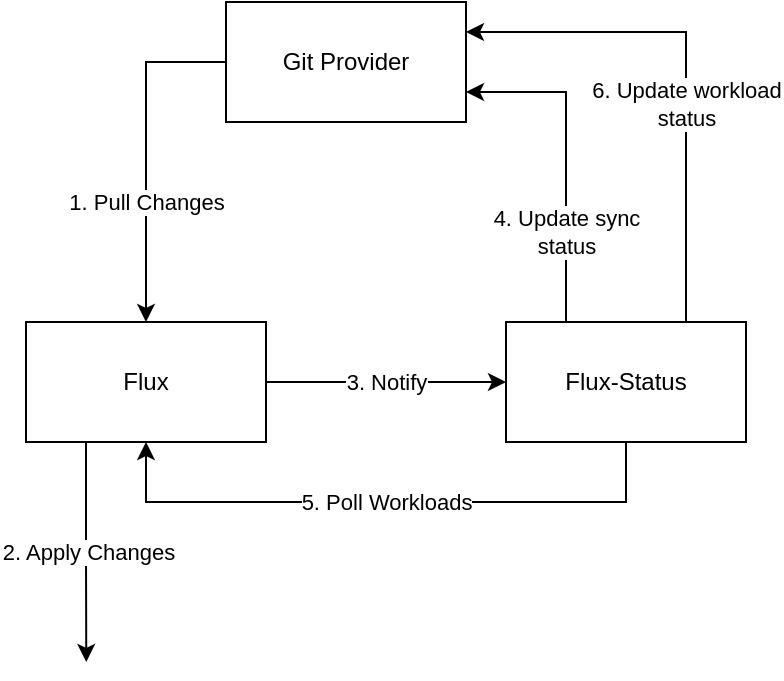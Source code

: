 <mxfile version="13.3.9" type="device"><diagram id="3wX-bZ4TJh7qUiPTYHAH" name="Workflow"><mxGraphModel dx="1414" dy="823" grid="1" gridSize="10" guides="1" tooltips="1" connect="1" arrows="1" fold="1" page="1" pageScale="1" pageWidth="3300" pageHeight="4681" math="0" shadow="0"><root><mxCell id="0"/><mxCell id="1" parent="0"/><mxCell id="RakNiwVoCP411qhJ_-Bz-3" value="3. Notify" style="edgeStyle=orthogonalEdgeStyle;rounded=0;orthogonalLoop=1;jettySize=auto;html=1;entryX=0;entryY=0.5;entryDx=0;entryDy=0;" parent="1" source="RakNiwVoCP411qhJ_-Bz-1" target="RakNiwVoCP411qhJ_-Bz-2" edge="1"><mxGeometry relative="1" as="geometry"/></mxCell><mxCell id="RakNiwVoCP411qhJ_-Bz-8" value="1. Pull Changes" style="edgeStyle=orthogonalEdgeStyle;rounded=0;orthogonalLoop=1;jettySize=auto;html=1;exitX=0.5;exitY=0;exitDx=0;exitDy=0;entryX=0;entryY=0.5;entryDx=0;entryDy=0;startArrow=classic;startFill=1;endArrow=none;endFill=0;" parent="1" source="RakNiwVoCP411qhJ_-Bz-1" target="RakNiwVoCP411qhJ_-Bz-5" edge="1"><mxGeometry x="-0.294" relative="1" as="geometry"><mxPoint as="offset"/></mxGeometry></mxCell><mxCell id="a0-ssndY-0lXru02r9aQ-1" value="2. Apply Changes" style="edgeStyle=orthogonalEdgeStyle;rounded=0;orthogonalLoop=1;jettySize=auto;html=1;exitX=0.25;exitY=1;exitDx=0;exitDy=0;" edge="1" parent="1" source="RakNiwVoCP411qhJ_-Bz-1"><mxGeometry relative="1" as="geometry"><mxPoint x="870.138" y="720" as="targetPoint"/></mxGeometry></mxCell><mxCell id="RakNiwVoCP411qhJ_-Bz-1" value="Flux" style="rounded=0;whiteSpace=wrap;html=1;" parent="1" vertex="1"><mxGeometry x="840" y="550" width="120" height="60" as="geometry"/></mxCell><mxCell id="RakNiwVoCP411qhJ_-Bz-4" value="5. Poll Workloads" style="edgeStyle=orthogonalEdgeStyle;rounded=0;orthogonalLoop=1;jettySize=auto;html=1;entryX=0.5;entryY=1;entryDx=0;entryDy=0;exitX=0.5;exitY=1;exitDx=0;exitDy=0;" parent="1" source="RakNiwVoCP411qhJ_-Bz-2" target="RakNiwVoCP411qhJ_-Bz-1" edge="1"><mxGeometry relative="1" as="geometry"><Array as="points"><mxPoint x="1140" y="640"/><mxPoint x="900" y="640"/></Array></mxGeometry></mxCell><mxCell id="a0-ssndY-0lXru02r9aQ-3" value="4. Update sync&lt;br&gt;status" style="edgeStyle=orthogonalEdgeStyle;rounded=0;orthogonalLoop=1;jettySize=auto;html=1;exitX=0.25;exitY=0;exitDx=0;exitDy=0;entryX=1;entryY=0.75;entryDx=0;entryDy=0;" edge="1" parent="1" source="RakNiwVoCP411qhJ_-Bz-2" target="RakNiwVoCP411qhJ_-Bz-5"><mxGeometry x="-0.448" relative="1" as="geometry"><mxPoint as="offset"/></mxGeometry></mxCell><mxCell id="a0-ssndY-0lXru02r9aQ-4" value="6. Update workload&lt;br&gt;status" style="edgeStyle=orthogonalEdgeStyle;rounded=0;orthogonalLoop=1;jettySize=auto;html=1;exitX=0.75;exitY=0;exitDx=0;exitDy=0;entryX=1;entryY=0.25;entryDx=0;entryDy=0;" edge="1" parent="1" source="RakNiwVoCP411qhJ_-Bz-2" target="RakNiwVoCP411qhJ_-Bz-5"><mxGeometry x="-0.149" relative="1" as="geometry"><mxPoint as="offset"/></mxGeometry></mxCell><mxCell id="RakNiwVoCP411qhJ_-Bz-2" value="Flux-Status" style="rounded=0;whiteSpace=wrap;html=1;" parent="1" vertex="1"><mxGeometry x="1080" y="550" width="120" height="60" as="geometry"/></mxCell><mxCell id="RakNiwVoCP411qhJ_-Bz-5" value="Git Provider" style="rounded=0;whiteSpace=wrap;html=1;" parent="1" vertex="1"><mxGeometry x="940" y="390" width="120" height="60" as="geometry"/></mxCell></root></mxGraphModel></diagram></mxfile>